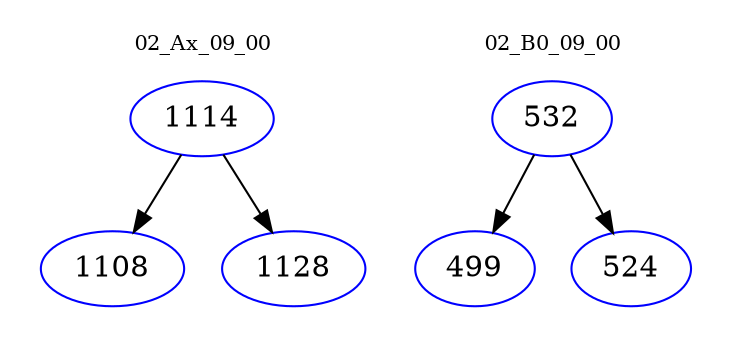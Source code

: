 digraph{
subgraph cluster_0 {
color = white
label = "02_Ax_09_00";
fontsize=10;
T0_1114 [label="1114", color="blue"]
T0_1114 -> T0_1108 [color="black"]
T0_1108 [label="1108", color="blue"]
T0_1114 -> T0_1128 [color="black"]
T0_1128 [label="1128", color="blue"]
}
subgraph cluster_1 {
color = white
label = "02_B0_09_00";
fontsize=10;
T1_532 [label="532", color="blue"]
T1_532 -> T1_499 [color="black"]
T1_499 [label="499", color="blue"]
T1_532 -> T1_524 [color="black"]
T1_524 [label="524", color="blue"]
}
}
